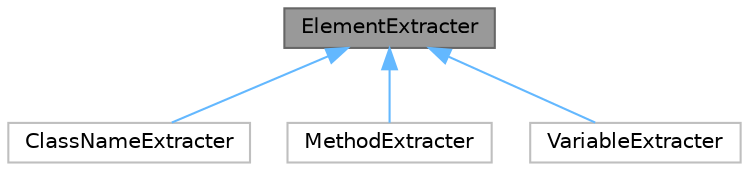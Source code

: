 digraph "ElementExtracter"
{
 // LATEX_PDF_SIZE
  bgcolor="transparent";
  edge [fontname=Helvetica,fontsize=10,labelfontname=Helvetica,labelfontsize=10];
  node [fontname=Helvetica,fontsize=10,shape=box,height=0.2,width=0.4];
  Node1 [id="Node000001",label="ElementExtracter",height=0.2,width=0.4,color="gray40", fillcolor="grey60", style="filled", fontcolor="black",tooltip=" "];
  Node1 -> Node2 [id="edge4_Node000001_Node000002",dir="back",color="steelblue1",style="solid",tooltip=" "];
  Node2 [id="Node000002",label="ClassNameExtracter",height=0.2,width=0.4,color="grey75", fillcolor="white", style="filled",URL="$class_class_name_extracter.html",tooltip=" "];
  Node1 -> Node3 [id="edge5_Node000001_Node000003",dir="back",color="steelblue1",style="solid",tooltip=" "];
  Node3 [id="Node000003",label="MethodExtracter",height=0.2,width=0.4,color="grey75", fillcolor="white", style="filled",URL="$class_method_extracter.html",tooltip=" "];
  Node1 -> Node4 [id="edge6_Node000001_Node000004",dir="back",color="steelblue1",style="solid",tooltip=" "];
  Node4 [id="Node000004",label="VariableExtracter",height=0.2,width=0.4,color="grey75", fillcolor="white", style="filled",URL="$class_variable_extracter.html",tooltip=" "];
}
